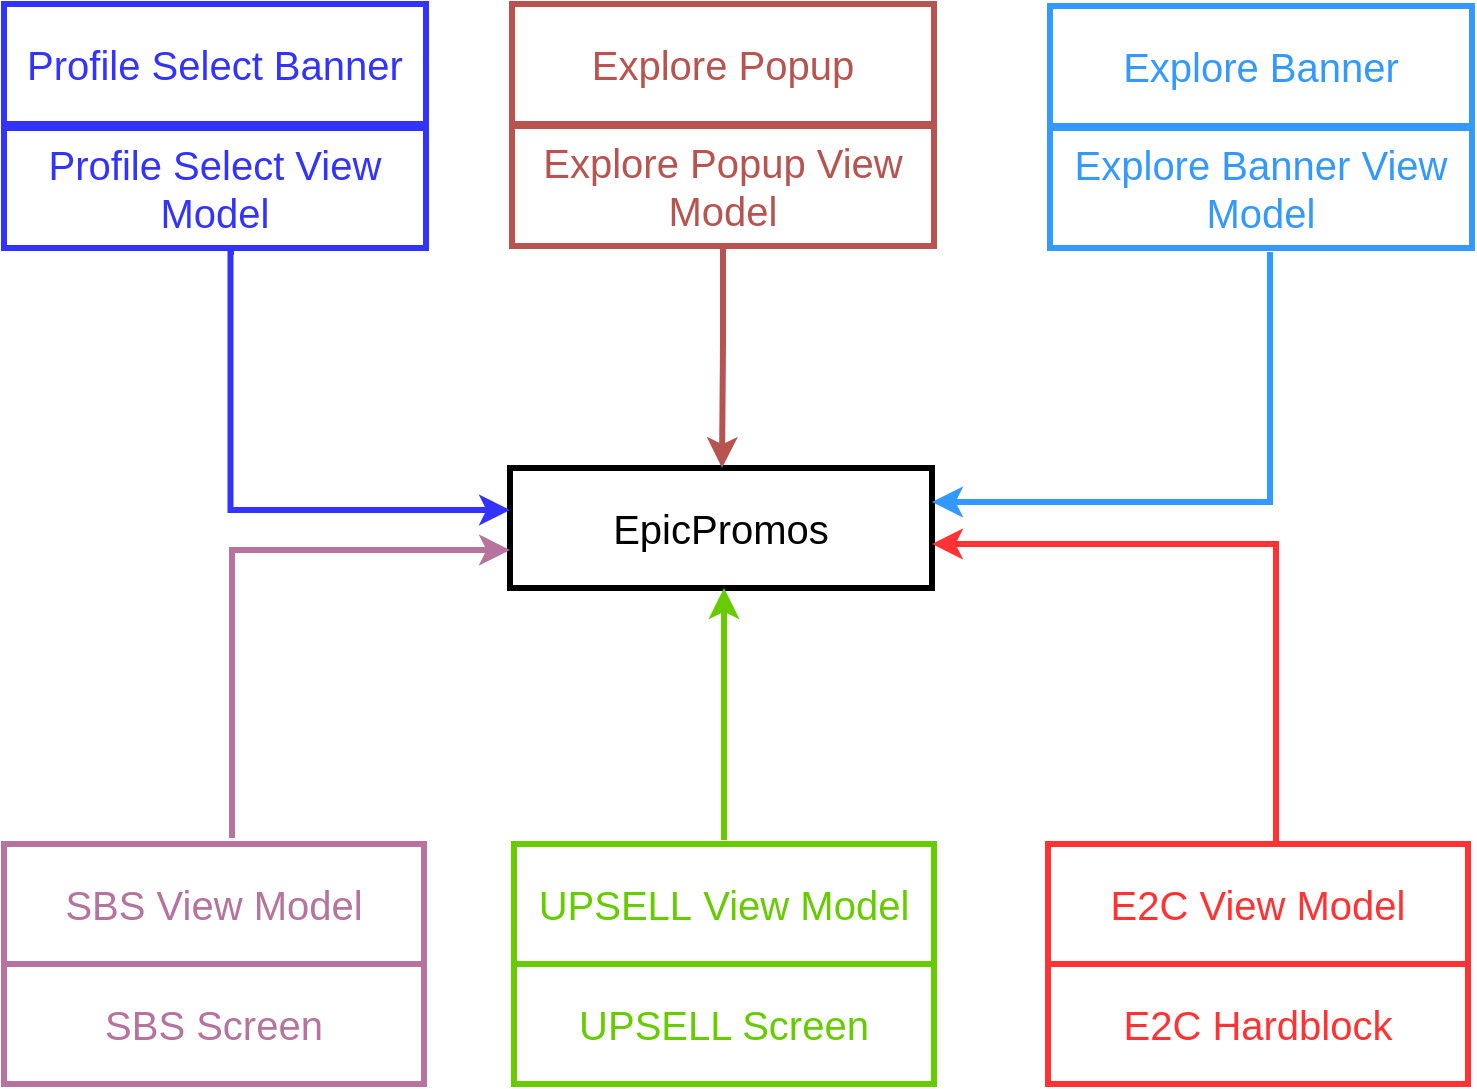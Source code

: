 <mxfile version="20.2.3" type="github">
  <diagram id="RHxJPSbuV6qexqlm0edb" name="Page-1">
    <mxGraphModel dx="1186" dy="598" grid="0" gridSize="10" guides="1" tooltips="1" connect="1" arrows="1" fold="1" page="1" pageScale="1" pageWidth="850" pageHeight="1100" background="none" math="0" shadow="0">
      <root>
        <mxCell id="0" />
        <mxCell id="1" parent="0" />
        <mxCell id="TrNGdBd6hg_rH0KwmXwy-1" value="&lt;font color=&quot;#3333ff&quot; style=&quot;font-size: 20px;&quot;&gt;Profile Select Banner&lt;/font&gt;" style="rounded=0;whiteSpace=wrap;html=1;fillColor=#FFFFFF;strokeColor=#3333FF;strokeWidth=3;" vertex="1" parent="1">
          <mxGeometry x="51" y="92" width="211" height="60" as="geometry" />
        </mxCell>
        <mxCell id="TrNGdBd6hg_rH0KwmXwy-2" value="&lt;font color=&quot;#b85450&quot; style=&quot;font-size: 20px;&quot;&gt;Explore Popup&lt;/font&gt;" style="rounded=0;whiteSpace=wrap;html=1;fillColor=#FFFFFF;strokeColor=#B85450;strokeWidth=3;" vertex="1" parent="1">
          <mxGeometry x="305" y="92" width="211" height="60" as="geometry" />
        </mxCell>
        <mxCell id="TrNGdBd6hg_rH0KwmXwy-3" value="&lt;font&gt;EpicPromos&lt;/font&gt;" style="whiteSpace=wrap;html=1;fontSize=20;fillColor=#FFFFFF;strokeColor=#000000;strokeWidth=3;fontColor=#000000;" vertex="1" parent="1">
          <mxGeometry x="304" y="324" width="211" height="60" as="geometry" />
        </mxCell>
        <mxCell id="TrNGdBd6hg_rH0KwmXwy-4" value="&lt;font style=&quot;font-size: 20px;&quot;&gt;SBS Screen&lt;/font&gt;" style="rounded=0;whiteSpace=wrap;html=1;fillColor=#FFFFFF;strokeColor=#B5739D;fontColor=#B5739D;strokeWidth=3;" vertex="1" parent="1">
          <mxGeometry x="51" y="572" width="210" height="60" as="geometry" />
        </mxCell>
        <mxCell id="TrNGdBd6hg_rH0KwmXwy-6" value="&lt;font color=&quot;#3333ff&quot; style=&quot;font-size: 20px;&quot;&gt;Profile Select View Model&lt;br&gt;&lt;/font&gt;" style="rounded=0;whiteSpace=wrap;html=1;fillColor=#FFFFFF;strokeColor=#3333FF;strokeWidth=3;" vertex="1" parent="1">
          <mxGeometry x="51" y="154" width="211" height="60" as="geometry" />
        </mxCell>
        <mxCell id="TrNGdBd6hg_rH0KwmXwy-7" style="edgeStyle=orthogonalEdgeStyle;rounded=0;orthogonalLoop=1;jettySize=auto;html=1;fontSize=20;fontColor=#000000;strokeColor=#B85450;strokeWidth=3;" edge="1" parent="1" source="TrNGdBd6hg_rH0KwmXwy-8" target="TrNGdBd6hg_rH0KwmXwy-3">
          <mxGeometry relative="1" as="geometry">
            <Array as="points">
              <mxPoint x="410" y="262" />
              <mxPoint x="410" y="262" />
            </Array>
          </mxGeometry>
        </mxCell>
        <mxCell id="TrNGdBd6hg_rH0KwmXwy-8" value="&lt;span style=&quot;color: rgb(184, 84, 80); font-size: 20px;&quot;&gt;Explore Popup View Model&lt;/span&gt;&lt;font color=&quot;#b85450&quot; style=&quot;font-size: 20px;&quot;&gt;&lt;br&gt;&lt;/font&gt;" style="rounded=0;whiteSpace=wrap;html=1;fillColor=#FFFFFF;strokeColor=#B85450;strokeWidth=3;" vertex="1" parent="1">
          <mxGeometry x="305" y="153" width="211" height="60" as="geometry" />
        </mxCell>
        <mxCell id="TrNGdBd6hg_rH0KwmXwy-22" style="edgeStyle=orthogonalEdgeStyle;rounded=0;orthogonalLoop=1;jettySize=auto;html=1;strokeColor=#B5739D;strokeWidth=3;" edge="1" parent="1">
          <mxGeometry relative="1" as="geometry">
            <mxPoint x="165" y="509" as="sourcePoint" />
            <mxPoint x="304" y="365" as="targetPoint" />
            <Array as="points">
              <mxPoint x="165" y="365" />
            </Array>
          </mxGeometry>
        </mxCell>
        <mxCell id="TrNGdBd6hg_rH0KwmXwy-10" value="&lt;span style=&quot;font-size: 20px;&quot;&gt;SBS View Model&lt;br&gt;&lt;/span&gt;" style="rounded=0;whiteSpace=wrap;html=1;fillColor=#FFFFFF;strokeColor=#B5739D;fontColor=#B5739D;strokeWidth=3;" vertex="1" parent="1">
          <mxGeometry x="51" y="512" width="210" height="60" as="geometry" />
        </mxCell>
        <mxCell id="TrNGdBd6hg_rH0KwmXwy-12" style="edgeStyle=orthogonalEdgeStyle;rounded=0;orthogonalLoop=1;jettySize=auto;html=1;exitX=0.5;exitY=1;exitDx=0;exitDy=0;" edge="1" parent="1" source="TrNGdBd6hg_rH0KwmXwy-6" target="TrNGdBd6hg_rH0KwmXwy-6">
          <mxGeometry relative="1" as="geometry" />
        </mxCell>
        <mxCell id="TrNGdBd6hg_rH0KwmXwy-13" value="&lt;font style=&quot;font-size: 20px;&quot;&gt;Explore Banner&lt;/font&gt;" style="rounded=0;whiteSpace=wrap;html=1;fillColor=#FFFFFF;strokeColor=#3399FF;strokeWidth=3;fontColor=#3399FF;" vertex="1" parent="1">
          <mxGeometry x="574" y="93" width="211" height="60" as="geometry" />
        </mxCell>
        <mxCell id="TrNGdBd6hg_rH0KwmXwy-29" style="edgeStyle=orthogonalEdgeStyle;rounded=0;orthogonalLoop=1;jettySize=auto;html=1;entryX=1;entryY=0.25;entryDx=0;entryDy=0;fontColor=#FF3333;strokeColor=#3399FF;strokeWidth=3;" edge="1" parent="1">
          <mxGeometry relative="1" as="geometry">
            <mxPoint x="684" y="216" as="sourcePoint" />
            <mxPoint x="515" y="341" as="targetPoint" />
            <Array as="points">
              <mxPoint x="684" y="341" />
            </Array>
          </mxGeometry>
        </mxCell>
        <mxCell id="TrNGdBd6hg_rH0KwmXwy-14" value="&lt;span style=&quot;font-size: 20px;&quot;&gt;Explore Banner&lt;/span&gt;&lt;span style=&quot;font-size: 20px;&quot;&gt;&amp;nbsp;View Model&lt;/span&gt;&lt;font style=&quot;font-size: 20px;&quot;&gt;&lt;br&gt;&lt;/font&gt;" style="rounded=0;whiteSpace=wrap;html=1;fillColor=#FFFFFF;strokeColor=#3399FF;strokeWidth=3;fontColor=#3399FF;" vertex="1" parent="1">
          <mxGeometry x="574" y="154" width="211" height="60" as="geometry" />
        </mxCell>
        <mxCell id="TrNGdBd6hg_rH0KwmXwy-15" style="edgeStyle=orthogonalEdgeStyle;rounded=0;orthogonalLoop=1;jettySize=auto;html=1;entryX=0.25;entryY=0;entryDx=0;entryDy=0;fontSize=20;fontColor=#000000;strokeColor=#3333FF;strokeWidth=3;" edge="1" parent="1">
          <mxGeometry relative="1" as="geometry">
            <mxPoint x="166" y="216" as="sourcePoint" />
            <mxPoint x="304" y="345" as="targetPoint" />
            <Array as="points">
              <mxPoint x="164.25" y="345" />
            </Array>
          </mxGeometry>
        </mxCell>
        <mxCell id="TrNGdBd6hg_rH0KwmXwy-23" value="&lt;font style=&quot;font-size: 20px;&quot;&gt;UPSELL Screen&lt;/font&gt;" style="rounded=0;whiteSpace=wrap;html=1;fillColor=#FFFFFF;strokeColor=#66CC00;fontColor=#66CC00;strokeWidth=3;" vertex="1" parent="1">
          <mxGeometry x="306" y="572" width="210" height="60" as="geometry" />
        </mxCell>
        <mxCell id="TrNGdBd6hg_rH0KwmXwy-30" style="edgeStyle=orthogonalEdgeStyle;rounded=0;orthogonalLoop=1;jettySize=auto;html=1;fontColor=#FF3333;strokeColor=#66CC00;strokeWidth=3;" edge="1" parent="1">
          <mxGeometry relative="1" as="geometry">
            <mxPoint x="411" y="384" as="targetPoint" />
            <mxPoint x="411" y="510" as="sourcePoint" />
          </mxGeometry>
        </mxCell>
        <mxCell id="TrNGdBd6hg_rH0KwmXwy-24" value="&lt;span style=&quot;font-size: 20px;&quot;&gt;UPSELL&lt;/span&gt;&lt;span style=&quot;font-size: 20px;&quot;&gt;&amp;nbsp;View Model&lt;br&gt;&lt;/span&gt;" style="rounded=0;whiteSpace=wrap;html=1;fillColor=#FFFFFF;strokeColor=#66CC00;fontColor=#66CC00;strokeWidth=3;" vertex="1" parent="1">
          <mxGeometry x="306" y="512" width="210" height="60" as="geometry" />
        </mxCell>
        <mxCell id="TrNGdBd6hg_rH0KwmXwy-25" value="&lt;font style=&quot;font-size: 20px;&quot;&gt;E2C Hardblock&lt;/font&gt;" style="rounded=0;whiteSpace=wrap;html=1;fillColor=#FFFFFF;strokeColor=#FF3333;fontColor=#FF3333;strokeWidth=3;" vertex="1" parent="1">
          <mxGeometry x="573" y="572" width="210" height="60" as="geometry" />
        </mxCell>
        <mxCell id="TrNGdBd6hg_rH0KwmXwy-28" style="edgeStyle=orthogonalEdgeStyle;rounded=0;orthogonalLoop=1;jettySize=auto;html=1;entryX=1;entryY=0.75;entryDx=0;entryDy=0;fontColor=#FF3333;strokeColor=#FF3333;strokeWidth=3;" edge="1" parent="1">
          <mxGeometry relative="1" as="geometry">
            <mxPoint x="687" y="511" as="sourcePoint" />
            <mxPoint x="515" y="362" as="targetPoint" />
            <Array as="points">
              <mxPoint x="687" y="362" />
            </Array>
          </mxGeometry>
        </mxCell>
        <mxCell id="TrNGdBd6hg_rH0KwmXwy-26" value="&lt;span style=&quot;font-size: 20px;&quot;&gt;E2C View Model&lt;br&gt;&lt;/span&gt;" style="rounded=0;whiteSpace=wrap;html=1;fillColor=#FFFFFF;strokeColor=#FF3333;fontColor=#FF3333;strokeWidth=3;" vertex="1" parent="1">
          <mxGeometry x="573" y="512" width="210" height="60" as="geometry" />
        </mxCell>
      </root>
    </mxGraphModel>
  </diagram>
</mxfile>
